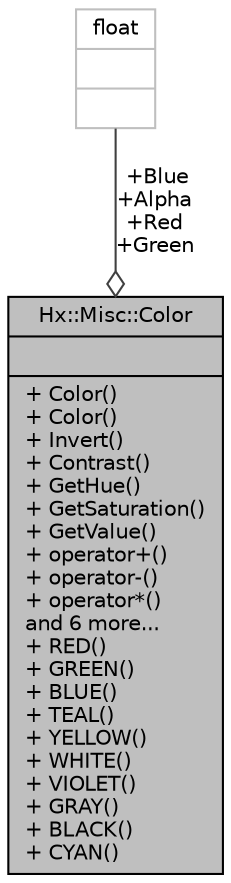 digraph "Hx::Misc::Color"
{
  edge [fontname="Helvetica",fontsize="10",labelfontname="Helvetica",labelfontsize="10"];
  node [fontname="Helvetica",fontsize="10",shape=record];
  Node1 [label="{Hx::Misc::Color\n||+ Color()\l+ Color()\l+ Invert()\l+ Contrast()\l+ GetHue()\l+ GetSaturation()\l+ GetValue()\l+ operator+()\l+ operator-()\l+ operator*()\land 6 more...\l+ RED()\l+ GREEN()\l+ BLUE()\l+ TEAL()\l+ YELLOW()\l+ WHITE()\l+ VIOLET()\l+ GRAY()\l+ BLACK()\l+ CYAN()\l}",height=0.2,width=0.4,color="black", fillcolor="grey75", style="filled", fontcolor="black"];
  Node2 -> Node1 [color="grey25",fontsize="10",style="solid",label=" +Blue\n+Alpha\n+Red\n+Green" ,arrowhead="odiamond",fontname="Helvetica"];
  Node2 [label="{float\n||}",height=0.2,width=0.4,color="grey75", fillcolor="white", style="filled"];
}

